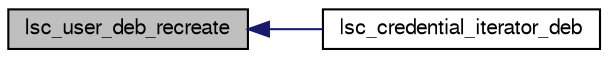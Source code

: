 digraph G
{
  bgcolor="transparent";
  edge [fontname="FreeSans",fontsize="10",labelfontname="FreeSans",labelfontsize="10"];
  node [fontname="FreeSans",fontsize="10",shape=record];
  rankdir=LR;
  Node1 [label="lsc_user_deb_recreate",height=0.2,width=0.4,color="black", fillcolor="grey75", style="filled" fontcolor="black"];
  Node1 -> Node2 [dir=back,color="midnightblue",fontsize="10",style="solid",fontname="FreeSans"];
  Node2 [label="lsc_credential_iterator_deb",height=0.2,width=0.4,color="black",URL="$manage__sql_8c.html#a2b8b6e6e2fa26c078f3087de7ff27ced",tooltip="Get the deb from an LSC credential iterator."];
}
